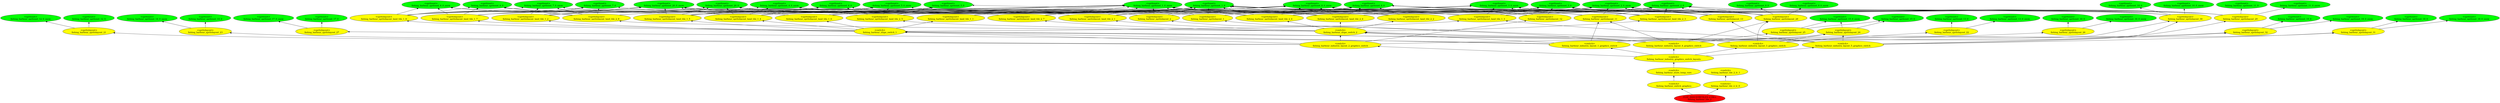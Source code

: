 digraph {
rankdir="BT"
fishing_harbour_spriteset_1_0 [fillcolor=green style="filled" label="<spriteset>\nfishing_harbour_spriteset_1_0"]
fishing_harbour_spriteset_1_0_snow [fillcolor=green style="filled" label="<spriteset>\nfishing_harbour_spriteset_1_0_snow"]
fishing_harbour_spriteset_2_0 [fillcolor=green style="filled" label="<spriteset>\nfishing_harbour_spriteset_2_0"]
fishing_harbour_spriteset_2_0_snow [fillcolor=green style="filled" label="<spriteset>\nfishing_harbour_spriteset_2_0_snow"]
fishing_harbour_spriteset_3_0 [fillcolor=green style="filled" label="<spriteset>\nfishing_harbour_spriteset_3_0"]
fishing_harbour_spriteset_3_0_snow [fillcolor=green style="filled" label="<spriteset>\nfishing_harbour_spriteset_3_0_snow"]
fishing_harbour_spriteset_4_0 [fillcolor=green style="filled" label="<spriteset>\nfishing_harbour_spriteset_4_0"]
fishing_harbour_spriteset_4_0_snow [fillcolor=green style="filled" label="<spriteset>\nfishing_harbour_spriteset_4_0_snow"]
fishing_harbour_spriteset_5_0 [fillcolor=green style="filled" label="<spriteset>\nfishing_harbour_spriteset_5_0"]
fishing_harbour_spriteset_5_0_snow [fillcolor=green style="filled" label="<spriteset>\nfishing_harbour_spriteset_5_0_snow"]
fishing_harbour_spriteset_6_0 [fillcolor=green style="filled" label="<spriteset>\nfishing_harbour_spriteset_6_0"]
fishing_harbour_spriteset_6_0_snow [fillcolor=green style="filled" label="<spriteset>\nfishing_harbour_spriteset_6_0_snow"]
fishing_harbour_spriteset_7_0 [fillcolor=green style="filled" label="<spriteset>\nfishing_harbour_spriteset_7_0"]
fishing_harbour_spriteset_7_0_snow [fillcolor=green style="filled" label="<spriteset>\nfishing_harbour_spriteset_7_0_snow"]
fishing_harbour_spriteset_8_0 [fillcolor=green style="filled" label="<spriteset>\nfishing_harbour_spriteset_8_0"]
fishing_harbour_spriteset_8_0_snow [fillcolor=green style="filled" label="<spriteset>\nfishing_harbour_spriteset_8_0_snow"]
fishing_harbour_spriteset_9_0 [fillcolor=green style="filled" label="<spriteset>\nfishing_harbour_spriteset_9_0"]
fishing_harbour_spriteset_9_0_snow [fillcolor=green style="filled" label="<spriteset>\nfishing_harbour_spriteset_9_0_snow"]
fishing_harbour_spriteset_10_0 [fillcolor=green style="filled" label="<spriteset>\nfishing_harbour_spriteset_10_0"]
fishing_harbour_spriteset_10_0_snow [fillcolor=green style="filled" label="<spriteset>\nfishing_harbour_spriteset_10_0_snow"]
fishing_harbour_spriteset_11_0 [fillcolor=green style="filled" label="<spriteset>\nfishing_harbour_spriteset_11_0"]
fishing_harbour_spriteset_11_0_snow [fillcolor=green style="filled" label="<spriteset>\nfishing_harbour_spriteset_11_0_snow"]
fishing_harbour_spriteset_12_0 [fillcolor=green style="filled" label="<spriteset>\nfishing_harbour_spriteset_12_0"]
fishing_harbour_spriteset_12_0_snow [fillcolor=green style="filled" label="<spriteset>\nfishing_harbour_spriteset_12_0_snow"]
fishing_harbour_spriteset_13_0 [fillcolor=green style="filled" label="<spriteset>\nfishing_harbour_spriteset_13_0"]
fishing_harbour_spriteset_13_0_snow [fillcolor=green style="filled" label="<spriteset>\nfishing_harbour_spriteset_13_0_snow"]
fishing_harbour_spriteset_14_0 [fillcolor=green style="filled" label="<spriteset>\nfishing_harbour_spriteset_14_0"]
fishing_harbour_spriteset_14_0_snow [fillcolor=green style="filled" label="<spriteset>\nfishing_harbour_spriteset_14_0_snow"]
fishing_harbour_spriteset_15_0 [fillcolor=green style="filled" label="<spriteset>\nfishing_harbour_spriteset_15_0"]
fishing_harbour_spriteset_15_0_snow [fillcolor=green style="filled" label="<spriteset>\nfishing_harbour_spriteset_15_0_snow"]
fishing_harbour_spriteset_16_0 [fillcolor=green style="filled" label="<spriteset>\nfishing_harbour_spriteset_16_0"]
fishing_harbour_spriteset_16_0_snow [fillcolor=green style="filled" label="<spriteset>\nfishing_harbour_spriteset_16_0_snow"]
fishing_harbour_spriteset_17_0 [fillcolor=green style="filled" label="<spriteset>\nfishing_harbour_spriteset_17_0"]
fishing_harbour_spriteset_17_0_snow [fillcolor=green style="filled" label="<spriteset>\nfishing_harbour_spriteset_17_0_snow"]
fishing_harbour_spriteset_18_0 [fillcolor=green style="filled" label="<spriteset>\nfishing_harbour_spriteset_18_0"]
fishing_harbour_spriteset_18_0_snow [fillcolor=green style="filled" label="<spriteset>\nfishing_harbour_spriteset_18_0_snow"]
fishing_harbour_spriteset_19_0 [fillcolor=green style="filled" label="<spriteset>\nfishing_harbour_spriteset_19_0"]
fishing_harbour_spriteset_19_0_snow [fillcolor=green style="filled" label="<spriteset>\nfishing_harbour_spriteset_19_0_snow"]
fishing_harbour_spriteset_20_0 [fillcolor=green style="filled" label="<spriteset>\nfishing_harbour_spriteset_20_0"]
fishing_harbour_spriteset_20_0_snow [fillcolor=green style="filled" label="<spriteset>\nfishing_harbour_spriteset_20_0_snow"]
fishing_harbour_spritelayout_land_tile_1_2 [fillcolor=yellow style="filled" label="<spritelayout>\nfishing_harbour_spritelayout_land_tile_1_2"]
fishing_harbour_spritelayout_land_tile_1_1 [fillcolor=yellow style="filled" label="<spritelayout>\nfishing_harbour_spritelayout_land_tile_1_1"]
fishing_harbour_spritelayout_land_tile_1_3 [fillcolor=yellow style="filled" label="<spritelayout>\nfishing_harbour_spritelayout_land_tile_1_3"]
fishing_harbour_spritelayout_land_tile_1_4 [fillcolor=yellow style="filled" label="<spritelayout>\nfishing_harbour_spritelayout_land_tile_1_4"]
fishing_harbour_spritelayout_land_tile_1_5 [fillcolor=yellow style="filled" label="<spritelayout>\nfishing_harbour_spritelayout_land_tile_1_5"]
fishing_harbour_spritelayout_land_tile_1_6 [fillcolor=yellow style="filled" label="<spritelayout>\nfishing_harbour_spritelayout_land_tile_1_6"]
fishing_harbour_spritelayout_land_tile_1_7 [fillcolor=yellow style="filled" label="<spritelayout>\nfishing_harbour_spritelayout_land_tile_1_7"]
fishing_harbour_spritelayout_land_tile_1_8 [fillcolor=yellow style="filled" label="<spritelayout>\nfishing_harbour_spritelayout_land_tile_1_8"]
fishing_harbour_spritelayout_land_tile_2_1 [fillcolor=yellow style="filled" label="<spritelayout>\nfishing_harbour_spritelayout_land_tile_2_1"]
fishing_harbour_spritelayout_land_tile_2_2 [fillcolor=yellow style="filled" label="<spritelayout>\nfishing_harbour_spritelayout_land_tile_2_2"]
fishing_harbour_spritelayout_land_tile_2_3 [fillcolor=yellow style="filled" label="<spritelayout>\nfishing_harbour_spritelayout_land_tile_2_3"]
fishing_harbour_spritelayout_land_tile_2_4 [fillcolor=yellow style="filled" label="<spritelayout>\nfishing_harbour_spritelayout_land_tile_2_4"]
fishing_harbour_spritelayout_land_tile_2_5 [fillcolor=yellow style="filled" label="<spritelayout>\nfishing_harbour_spritelayout_land_tile_2_5"]
fishing_harbour_spritelayout_land_tile_2_6 [fillcolor=yellow style="filled" label="<spritelayout>\nfishing_harbour_spritelayout_land_tile_2_6"]
fishing_harbour_spritelayout_land_tile_2_7 [fillcolor=yellow style="filled" label="<spritelayout>\nfishing_harbour_spritelayout_land_tile_2_7"]
fishing_harbour_spritelayout_land_tile_2_8 [fillcolor=yellow style="filled" label="<spritelayout>\nfishing_harbour_spritelayout_land_tile_2_8"]
fishing_harbour_spritelayout_1 [fillcolor=yellow style="filled" label="<spritelayout>\nfishing_harbour_spritelayout_1"]
fishing_harbour_spritelayout_2 [fillcolor=yellow style="filled" label="<spritelayout>\nfishing_harbour_spritelayout_2"]
fishing_harbour_spritelayout_11 [fillcolor=yellow style="filled" label="<spritelayout>\nfishing_harbour_spritelayout_11"]
fishing_harbour_spritelayout_12 [fillcolor=yellow style="filled" label="<spritelayout>\nfishing_harbour_spritelayout_12"]
fishing_harbour_spritelayout_13 [fillcolor=yellow style="filled" label="<spritelayout>\nfishing_harbour_spritelayout_13"]
fishing_harbour_spritelayout_21 [fillcolor=yellow style="filled" label="<spritelayout>\nfishing_harbour_spritelayout_21"]
fishing_harbour_spritelayout_22 [fillcolor=yellow style="filled" label="<spritelayout>\nfishing_harbour_spritelayout_22"]
fishing_harbour_spritelayout_23 [fillcolor=yellow style="filled" label="<spritelayout>\nfishing_harbour_spritelayout_23"]
fishing_harbour_spritelayout_24 [fillcolor=yellow style="filled" label="<spritelayout>\nfishing_harbour_spritelayout_24"]
fishing_harbour_spritelayout_25 [fillcolor=yellow style="filled" label="<spritelayout>\nfishing_harbour_spritelayout_25"]
fishing_harbour_spritelayout_26 [fillcolor=yellow style="filled" label="<spritelayout>\nfishing_harbour_spritelayout_26"]
fishing_harbour_spritelayout_27 [fillcolor=yellow style="filled" label="<spritelayout>\nfishing_harbour_spritelayout_27"]
fishing_harbour_spritelayout_28 [fillcolor=yellow style="filled" label="<spritelayout>\nfishing_harbour_spritelayout_28"]
fishing_harbour_spritelayout_29 [fillcolor=yellow style="filled" label="<spritelayout>\nfishing_harbour_spritelayout_29"]
fishing_harbour_spritelayout_30 [fillcolor=yellow style="filled" label="<spritelayout>\nfishing_harbour_spritelayout_30"]
fishing_harbour_spritelayout_31 [fillcolor=yellow style="filled" label="<spritelayout>\nfishing_harbour_spritelayout_31"]
fishing_harbour_spritelayout_32 [fillcolor=yellow style="filled" label="<spritelayout>\nfishing_harbour_spritelayout_32"]
fishing_harbour_slope_switch_1 [fillcolor=yellow style="filled" label="<switch>\nfishing_harbour_slope_switch_1"]
fishing_harbour_slope_switch_2 [fillcolor=yellow style="filled" label="<switch>\nfishing_harbour_slope_switch_2"]
fishing_harbour_industry_layout_1_graphics_switch [fillcolor=yellow style="filled" label="<switch>\nfishing_harbour_industry_layout_1_graphics_switch"]
fishing_harbour_industry_layout_2_graphics_switch [fillcolor=yellow style="filled" label="<switch>\nfishing_harbour_industry_layout_2_graphics_switch"]
fishing_harbour_industry_layout_3_graphics_switch [fillcolor=yellow style="filled" label="<switch>\nfishing_harbour_industry_layout_3_graphics_switch"]
fishing_harbour_industry_layout_4_graphics_switch [fillcolor=yellow style="filled" label="<switch>\nfishing_harbour_industry_layout_4_graphics_switch"]
fishing_harbour_industry_layout_5_graphics_switch [fillcolor=yellow style="filled" label="<switch>\nfishing_harbour_industry_layout_5_graphics_switch"]
fishing_harbour_industry_graphics_switch_layouts [fillcolor=yellow style="filled" label="<switch>\nfishing_harbour_industry_graphics_switch_layouts"]
fishing_harbour_store_temp_vars [fillcolor=yellow style="filled" label="<switch>\nfishing_harbour_store_temp_vars"]
fishing_harbour_switch_graphics [fillcolor=yellow style="filled" label="<switch>\nfishing_harbour_switch_graphics"]
fishing_harbour_tile_2_lc_1 [fillcolor=yellow style="filled" label="<switch>\nfishing_harbour_tile_2_lc_1"]
fishing_harbour_tile_2_lc_0 [fillcolor=yellow style="filled" label="<switch>\nfishing_harbour_tile_2_lc_0"]
fishing_harbour_tile_2 [fillcolor=red style="filled" label="FEAT_INDUSTRYTILES <196>\nfishing_harbour_tile_2"]
fishing_harbour_spritelayout_land_tile_2_8->fishing_harbour_spriteset_8_0_snow
fishing_harbour_spritelayout_land_tile_1_7->fishing_harbour_spriteset_6_0_snow
fishing_harbour_spritelayout_2->fishing_harbour_spriteset_1_0
fishing_harbour_spritelayout_land_tile_2_1->fishing_harbour_spriteset_1_0
fishing_harbour_spritelayout_13->fishing_harbour_spriteset_1_0
fishing_harbour_spritelayout_land_tile_2_1->fishing_harbour_spriteset_8_0_snow
fishing_harbour_spritelayout_land_tile_2_7->fishing_harbour_spriteset_8_0_snow
fishing_harbour_spritelayout_1->fishing_harbour_spriteset_2_0
fishing_harbour_spritelayout_land_tile_1_3->fishing_harbour_spriteset_2_0
fishing_harbour_spritelayout_29->fishing_harbour_spriteset_3_0_snow
fishing_harbour_spritelayout_13->fishing_harbour_spriteset_2_0_snow
fishing_harbour_industry_layout_2_graphics_switch->fishing_harbour_spritelayout_21
fishing_harbour_spritelayout_land_tile_1_2->fishing_harbour_spriteset_1_0_snow
fishing_harbour_spritelayout_land_tile_1_7->fishing_harbour_spriteset_6_0
fishing_harbour_industry_layout_2_graphics_switch->fishing_harbour_spritelayout_23
fishing_harbour_spritelayout_land_tile_2_4->fishing_harbour_spriteset_4_0_snow
fishing_harbour_spritelayout_land_tile_1_5->fishing_harbour_spriteset_1_0
fishing_harbour_industry_layout_2_graphics_switch->fishing_harbour_spritelayout_30
fishing_harbour_spritelayout_land_tile_1_1->fishing_harbour_spriteset_1_0
fishing_harbour_spritelayout_land_tile_2_7->fishing_harbour_spriteset_6_0_snow
fishing_harbour_tile_2->fishing_harbour_switch_graphics
fishing_harbour_industry_layout_4_graphics_switch->fishing_harbour_spritelayout_1
fishing_harbour_store_temp_vars->fishing_harbour_industry_graphics_switch_layouts
fishing_harbour_spritelayout_land_tile_2_7->fishing_harbour_spriteset_8_0
fishing_harbour_spritelayout_28->fishing_harbour_spriteset_9_0
fishing_harbour_spritelayout_28->fishing_harbour_spriteset_1_0_snow
fishing_harbour_tile_2->fishing_harbour_tile_2_lc_0
fishing_harbour_spritelayout_land_tile_2_1->fishing_harbour_spriteset_1_0_snow
fishing_harbour_spritelayout_land_tile_1_5->fishing_harbour_spriteset_20_0_snow
fishing_harbour_spritelayout_land_tile_2_4->fishing_harbour_spriteset_8_0_snow
fishing_harbour_spritelayout_land_tile_2_7->fishing_harbour_spriteset_6_0
fishing_harbour_industry_layout_3_graphics_switch->fishing_harbour_spritelayout_28
fishing_harbour_spritelayout_land_tile_2_6->fishing_harbour_spriteset_1_0_snow
fishing_harbour_industry_layout_1_graphics_switch->fishing_harbour_spritelayout_29
fishing_harbour_spritelayout_land_tile_1_6->fishing_harbour_spriteset_1_0
fishing_harbour_spritelayout_land_tile_2_3->fishing_harbour_spriteset_8_0_snow
fishing_harbour_spritelayout_land_tile_1_4->fishing_harbour_spriteset_20_0_snow
fishing_harbour_spritelayout_land_tile_1_8->fishing_harbour_spriteset_7_0_snow
fishing_harbour_spritelayout_land_tile_2_6->fishing_harbour_spriteset_8_0_snow
fishing_harbour_spritelayout_land_tile_1_8->fishing_harbour_spriteset_1_0_snow
fishing_harbour_spritelayout_land_tile_1_5->fishing_harbour_spriteset_4_0_snow
fishing_harbour_spritelayout_land_tile_1_5->fishing_harbour_spriteset_4_0
fishing_harbour_spritelayout_land_tile_1_8->fishing_harbour_spriteset_20_0
fishing_harbour_industry_layout_1_graphics_switch->fishing_harbour_spritelayout_27
fishing_harbour_slope_switch_2->fishing_harbour_spritelayout_land_tile_2_4
fishing_harbour_spritelayout_land_tile_2_4->fishing_harbour_spriteset_1_0_snow
fishing_harbour_spritelayout_land_tile_1_7->fishing_harbour_spriteset_20_0
fishing_harbour_spritelayout_land_tile_1_4->fishing_harbour_spriteset_20_0
fishing_harbour_spritelayout_land_tile_1_2->fishing_harbour_spriteset_20_0_snow
fishing_harbour_spritelayout_land_tile_2_6->fishing_harbour_spriteset_8_0
fishing_harbour_spritelayout_1->fishing_harbour_spriteset_2_0_snow
fishing_harbour_spritelayout_land_tile_1_4->fishing_harbour_spriteset_4_0
fishing_harbour_spritelayout_land_tile_2_7->fishing_harbour_spriteset_1_0_snow
fishing_harbour_spritelayout_land_tile_2_3->fishing_harbour_spriteset_2_0
fishing_harbour_industry_layout_5_graphics_switch->fishing_harbour_spritelayout_32
fishing_harbour_spritelayout_land_tile_1_4->fishing_harbour_spriteset_1_0
fishing_harbour_spritelayout_land_tile_2_4->fishing_harbour_spriteset_3_0
fishing_harbour_spritelayout_27->fishing_harbour_spriteset_17_0
fishing_harbour_spritelayout_land_tile_2_4->fishing_harbour_spriteset_1_0
fishing_harbour_spritelayout_land_tile_2_2->fishing_harbour_spriteset_1_0
fishing_harbour_spritelayout_land_tile_2_2->fishing_harbour_spriteset_8_0
fishing_harbour_spritelayout_land_tile_2_6->fishing_harbour_spriteset_2_0
fishing_harbour_spritelayout_13->fishing_harbour_spriteset_3_0
fishing_harbour_spritelayout_land_tile_2_4->fishing_harbour_spriteset_3_0_snow
fishing_harbour_industry_layout_1_graphics_switch->fishing_harbour_slope_switch_1
fishing_harbour_spritelayout_29->fishing_harbour_spriteset_2_0_snow
fishing_harbour_slope_switch_2->fishing_harbour_spritelayout_land_tile_2_3
fishing_harbour_slope_switch_2->fishing_harbour_spritelayout_land_tile_2_1
fishing_harbour_industry_layout_4_graphics_switch->fishing_harbour_spritelayout_25
fishing_harbour_spritelayout_30->fishing_harbour_spriteset_3_0_snow
fishing_harbour_spritelayout_12->fishing_harbour_spriteset_8_0_snow
fishing_harbour_spritelayout_30->fishing_harbour_spriteset_10_0_snow
fishing_harbour_spritelayout_land_tile_1_6->fishing_harbour_spriteset_5_0
fishing_harbour_spritelayout_land_tile_2_8->fishing_harbour_spriteset_6_0_snow
fishing_harbour_spritelayout_land_tile_1_3->fishing_harbour_spriteset_20_0_snow
fishing_harbour_spritelayout_land_tile_1_2->fishing_harbour_spriteset_1_0
fishing_harbour_spritelayout_28->fishing_harbour_spriteset_2_0
fishing_harbour_spritelayout_land_tile_2_8->fishing_harbour_spriteset_7_0_snow
fishing_harbour_slope_switch_2->fishing_harbour_spritelayout_land_tile_2_5
fishing_harbour_spritelayout_29->fishing_harbour_spriteset_1_0
fishing_harbour_industry_layout_4_graphics_switch->fishing_harbour_spritelayout_11
fishing_harbour_spritelayout_32->fishing_harbour_spriteset_19_0
fishing_harbour_spritelayout_26->fishing_harbour_spriteset_16_0_snow
fishing_harbour_spritelayout_land_tile_2_5->fishing_harbour_spriteset_8_0_snow
fishing_harbour_spritelayout_land_tile_2_8->fishing_harbour_spriteset_1_0
fishing_harbour_spritelayout_30->fishing_harbour_spriteset_1_0
fishing_harbour_spritelayout_11->fishing_harbour_spriteset_1_0
fishing_harbour_spritelayout_29->fishing_harbour_spriteset_1_0_snow
fishing_harbour_spritelayout_land_tile_1_7->fishing_harbour_spriteset_1_0_snow
fishing_harbour_spritelayout_land_tile_1_2->fishing_harbour_spriteset_7_0_snow
fishing_harbour_slope_switch_1->fishing_harbour_spritelayout_land_tile_1_5
fishing_harbour_spritelayout_land_tile_1_2->fishing_harbour_spriteset_20_0
fishing_harbour_tile_2_lc_0->fishing_harbour_tile_2_lc_1
fishing_harbour_industry_layout_5_graphics_switch->fishing_harbour_spritelayout_30
fishing_harbour_spritelayout_2->fishing_harbour_spriteset_20_0
fishing_harbour_spritelayout_land_tile_1_5->fishing_harbour_spriteset_5_0
fishing_harbour_industry_layout_2_graphics_switch->fishing_harbour_slope_switch_2
fishing_harbour_spritelayout_land_tile_1_4->fishing_harbour_spriteset_4_0_snow
fishing_harbour_spritelayout_land_tile_1_8->fishing_harbour_spriteset_20_0_snow
fishing_harbour_spritelayout_13->fishing_harbour_spriteset_8_0
fishing_harbour_industry_layout_5_graphics_switch->fishing_harbour_spritelayout_13
fishing_harbour_industry_graphics_switch_layouts->fishing_harbour_industry_layout_1_graphics_switch
fishing_harbour_slope_switch_2->fishing_harbour_spritelayout_land_tile_2_2
fishing_harbour_spritelayout_land_tile_2_6->fishing_harbour_spriteset_2_0_snow
fishing_harbour_spritelayout_21->fishing_harbour_spriteset_12_0_snow
fishing_harbour_industry_layout_4_graphics_switch->fishing_harbour_spritelayout_31
fishing_harbour_spritelayout_12->fishing_harbour_spriteset_3_0
fishing_harbour_spritelayout_13->fishing_harbour_spriteset_1_0_snow
fishing_harbour_spritelayout_land_tile_2_1->fishing_harbour_spriteset_8_0
fishing_harbour_spritelayout_land_tile_2_6->fishing_harbour_spriteset_1_0
fishing_harbour_spritelayout_23->fishing_harbour_spriteset_14_0
fishing_harbour_spritelayout_22->fishing_harbour_spriteset_13_0
fishing_harbour_spritelayout_11->fishing_harbour_spriteset_2_0_snow
fishing_harbour_spritelayout_land_tile_2_1->fishing_harbour_spriteset_7_0
fishing_harbour_spritelayout_12->fishing_harbour_spriteset_1_0_snow
fishing_harbour_spritelayout_11->fishing_harbour_spriteset_8_0
fishing_harbour_spritelayout_land_tile_1_7->fishing_harbour_spriteset_20_0_snow
fishing_harbour_industry_graphics_switch_layouts->fishing_harbour_industry_layout_4_graphics_switch
fishing_harbour_spritelayout_land_tile_1_8->fishing_harbour_spriteset_6_0_snow
fishing_harbour_slope_switch_1->fishing_harbour_spritelayout_land_tile_1_6
fishing_harbour_industry_graphics_switch_layouts->fishing_harbour_industry_layout_3_graphics_switch
fishing_harbour_spritelayout_12->fishing_harbour_spriteset_3_0_snow
fishing_harbour_spritelayout_1->fishing_harbour_spriteset_20_0_snow
fishing_harbour_spritelayout_land_tile_2_5->fishing_harbour_spriteset_1_0
fishing_harbour_spritelayout_land_tile_2_3->fishing_harbour_spriteset_3_0
fishing_harbour_industry_layout_1_graphics_switch->fishing_harbour_slope_switch_2
fishing_harbour_spritelayout_land_tile_2_5->fishing_harbour_spriteset_5_0
fishing_harbour_spritelayout_25->fishing_harbour_spriteset_15_0
fishing_harbour_spritelayout_29->fishing_harbour_spriteset_11_0
fishing_harbour_spritelayout_land_tile_2_2->fishing_harbour_spriteset_1_0_snow
fishing_harbour_spritelayout_28->fishing_harbour_spriteset_3_0
fishing_harbour_spritelayout_2->fishing_harbour_spriteset_3_0_snow
fishing_harbour_spritelayout_2->fishing_harbour_spriteset_1_0_snow
fishing_harbour_slope_switch_2->fishing_harbour_spritelayout_land_tile_2_6
fishing_harbour_spritelayout_land_tile_1_4->fishing_harbour_spriteset_3_0_snow
fishing_harbour_spritelayout_land_tile_1_2->fishing_harbour_spriteset_7_0
fishing_harbour_spritelayout_12->fishing_harbour_spriteset_1_0
fishing_harbour_spritelayout_land_tile_2_3->fishing_harbour_spriteset_3_0_snow
fishing_harbour_industry_layout_3_graphics_switch->fishing_harbour_slope_switch_2
fishing_harbour_spritelayout_land_tile_2_3->fishing_harbour_spriteset_8_0
fishing_harbour_spritelayout_land_tile_1_3->fishing_harbour_spriteset_3_0
fishing_harbour_spritelayout_29->fishing_harbour_spriteset_2_0
fishing_harbour_spritelayout_land_tile_1_8->fishing_harbour_spriteset_7_0
fishing_harbour_spritelayout_24->fishing_harbour_spriteset_15_0_snow
fishing_harbour_industry_layout_4_graphics_switch->fishing_harbour_spritelayout_32
fishing_harbour_industry_graphics_switch_layouts->fishing_harbour_industry_layout_5_graphics_switch
fishing_harbour_spritelayout_13->fishing_harbour_spriteset_2_0
fishing_harbour_spritelayout_21->fishing_harbour_spriteset_12_0
fishing_harbour_industry_layout_5_graphics_switch->fishing_harbour_spritelayout_24
fishing_harbour_spritelayout_30->fishing_harbour_spriteset_2_0
fishing_harbour_slope_switch_1->fishing_harbour_spritelayout_land_tile_1_3
fishing_harbour_spritelayout_land_tile_2_5->fishing_harbour_spriteset_4_0_snow
fishing_harbour_slope_switch_1->fishing_harbour_spritelayout_land_tile_1_2
fishing_harbour_spritelayout_land_tile_1_1->fishing_harbour_spriteset_1_0_snow
fishing_harbour_spritelayout_land_tile_2_3->fishing_harbour_spriteset_1_0
fishing_harbour_spritelayout_land_tile_1_4->fishing_harbour_spriteset_1_0_snow
fishing_harbour_spritelayout_28->fishing_harbour_spriteset_2_0_snow
fishing_harbour_spritelayout_land_tile_2_7->fishing_harbour_spriteset_1_0
fishing_harbour_spritelayout_land_tile_1_6->fishing_harbour_spriteset_1_0_snow
fishing_harbour_spritelayout_land_tile_1_5->fishing_harbour_spriteset_20_0
fishing_harbour_industry_layout_5_graphics_switch->fishing_harbour_slope_switch_1
fishing_harbour_spritelayout_land_tile_2_5->fishing_harbour_spriteset_4_0
fishing_harbour_spritelayout_land_tile_2_5->fishing_harbour_spriteset_5_0_snow
fishing_harbour_spritelayout_land_tile_2_8->fishing_harbour_spriteset_1_0_snow
fishing_harbour_spritelayout_30->fishing_harbour_spriteset_3_0
fishing_harbour_spritelayout_land_tile_1_6->fishing_harbour_spriteset_5_0_snow
fishing_harbour_slope_switch_1->fishing_harbour_spritelayout_land_tile_1_4
fishing_harbour_switch_graphics->fishing_harbour_store_temp_vars
fishing_harbour_spritelayout_land_tile_2_8->fishing_harbour_spriteset_6_0
fishing_harbour_spritelayout_land_tile_1_3->fishing_harbour_spriteset_1_0_snow
fishing_harbour_spritelayout_28->fishing_harbour_spriteset_9_0_snow
fishing_harbour_spritelayout_13->fishing_harbour_spriteset_3_0_snow
fishing_harbour_spritelayout_11->fishing_harbour_spriteset_1_0_snow
fishing_harbour_industry_layout_4_graphics_switch->fishing_harbour_slope_switch_2
fishing_harbour_spritelayout_25->fishing_harbour_spriteset_15_0_snow
fishing_harbour_industry_layout_5_graphics_switch->fishing_harbour_spritelayout_31
fishing_harbour_spritelayout_22->fishing_harbour_spriteset_13_0_snow
fishing_harbour_spritelayout_23->fishing_harbour_spriteset_14_0_snow
fishing_harbour_industry_layout_3_graphics_switch->fishing_harbour_spritelayout_22
fishing_harbour_spritelayout_land_tile_1_7->fishing_harbour_spriteset_1_0
fishing_harbour_spritelayout_land_tile_2_3->fishing_harbour_spriteset_1_0_snow
fishing_harbour_industry_graphics_switch_layouts->fishing_harbour_industry_layout_2_graphics_switch
fishing_harbour_spritelayout_land_tile_2_8->fishing_harbour_spriteset_7_0
fishing_harbour_spritelayout_12->fishing_harbour_spriteset_8_0
fishing_harbour_spritelayout_land_tile_1_8->fishing_harbour_spriteset_1_0
fishing_harbour_industry_layout_3_graphics_switch->fishing_harbour_spritelayout_24
fishing_harbour_spritelayout_land_tile_2_5->fishing_harbour_spriteset_8_0
fishing_harbour_slope_switch_1->fishing_harbour_spritelayout_land_tile_1_1
fishing_harbour_spritelayout_land_tile_1_5->fishing_harbour_spriteset_1_0_snow
fishing_harbour_spritelayout_land_tile_1_6->fishing_harbour_spriteset_20_0
fishing_harbour_industry_layout_4_graphics_switch->fishing_harbour_slope_switch_1
fishing_harbour_spritelayout_land_tile_1_3->fishing_harbour_spriteset_3_0_snow
fishing_harbour_spritelayout_land_tile_2_3->fishing_harbour_spriteset_2_0_snow
fishing_harbour_spritelayout_11->fishing_harbour_spriteset_8_0_snow
fishing_harbour_slope_switch_1->fishing_harbour_spritelayout_land_tile_1_8
fishing_harbour_spritelayout_30->fishing_harbour_spriteset_1_0_snow
fishing_harbour_spritelayout_29->fishing_harbour_spriteset_11_0_snow
fishing_harbour_spritelayout_land_tile_1_5->fishing_harbour_spriteset_5_0_snow
fishing_harbour_spritelayout_1->fishing_harbour_spriteset_1_0
fishing_harbour_spritelayout_land_tile_1_8->fishing_harbour_spriteset_6_0
fishing_harbour_spritelayout_2->fishing_harbour_spriteset_20_0_snow
fishing_harbour_spritelayout_land_tile_1_3->fishing_harbour_spriteset_1_0
fishing_harbour_spritelayout_land_tile_1_4->fishing_harbour_spriteset_3_0
fishing_harbour_spritelayout_13->fishing_harbour_spriteset_8_0_snow
fishing_harbour_spritelayout_land_tile_2_1->fishing_harbour_spriteset_7_0_snow
fishing_harbour_industry_layout_3_graphics_switch->fishing_harbour_spritelayout_26
fishing_harbour_spritelayout_land_tile_2_4->fishing_harbour_spriteset_4_0
fishing_harbour_spritelayout_land_tile_2_5->fishing_harbour_spriteset_1_0_snow
fishing_harbour_spritelayout_31->fishing_harbour_spriteset_18_0_snow
fishing_harbour_spritelayout_land_tile_2_4->fishing_harbour_spriteset_8_0
fishing_harbour_industry_layout_2_graphics_switch->fishing_harbour_spritelayout_12
fishing_harbour_spritelayout_31->fishing_harbour_spriteset_18_0
fishing_harbour_spritelayout_29->fishing_harbour_spriteset_3_0
fishing_harbour_spritelayout_30->fishing_harbour_spriteset_10_0
fishing_harbour_slope_switch_2->fishing_harbour_spritelayout_land_tile_2_7
fishing_harbour_slope_switch_2->fishing_harbour_spritelayout_land_tile_2_8
fishing_harbour_spritelayout_land_tile_1_3->fishing_harbour_spriteset_20_0
fishing_harbour_spritelayout_land_tile_1_6->fishing_harbour_spriteset_2_0_snow
fishing_harbour_spritelayout_1->fishing_harbour_spriteset_1_0_snow
fishing_harbour_spritelayout_1->fishing_harbour_spriteset_20_0
fishing_harbour_industry_layout_5_graphics_switch->fishing_harbour_spritelayout_land_tile_1_3
fishing_harbour_spritelayout_11->fishing_harbour_spriteset_2_0
fishing_harbour_spritelayout_land_tile_2_6->fishing_harbour_spriteset_5_0
fishing_harbour_industry_layout_2_graphics_switch->fishing_harbour_slope_switch_1
fishing_harbour_industry_layout_4_graphics_switch->fishing_harbour_spritelayout_28
fishing_harbour_industry_layout_1_graphics_switch->fishing_harbour_spritelayout_11
fishing_harbour_spritelayout_30->fishing_harbour_spriteset_2_0_snow
fishing_harbour_spritelayout_26->fishing_harbour_spriteset_16_0
fishing_harbour_spritelayout_land_tile_1_3->fishing_harbour_spriteset_2_0_snow
fishing_harbour_industry_layout_1_graphics_switch->fishing_harbour_spritelayout_24
fishing_harbour_spritelayout_28->fishing_harbour_spriteset_1_0
fishing_harbour_slope_switch_1->fishing_harbour_spritelayout_land_tile_1_7
fishing_harbour_spritelayout_land_tile_1_6->fishing_harbour_spriteset_2_0
fishing_harbour_spritelayout_2->fishing_harbour_spriteset_3_0
fishing_harbour_spritelayout_28->fishing_harbour_spriteset_3_0_snow
fishing_harbour_spritelayout_27->fishing_harbour_spriteset_17_0_snow
fishing_harbour_spritelayout_24->fishing_harbour_spriteset_15_0
fishing_harbour_spritelayout_land_tile_1_6->fishing_harbour_spriteset_20_0_snow
fishing_harbour_spritelayout_land_tile_2_6->fishing_harbour_spriteset_5_0_snow
fishing_harbour_spritelayout_32->fishing_harbour_spriteset_19_0_snow
fishing_harbour_spritelayout_land_tile_2_8->fishing_harbour_spriteset_8_0
fishing_harbour_spritelayout_land_tile_2_2->fishing_harbour_spriteset_8_0_snow
fishing_harbour_industry_layout_3_graphics_switch->fishing_harbour_spritelayout_2
}
